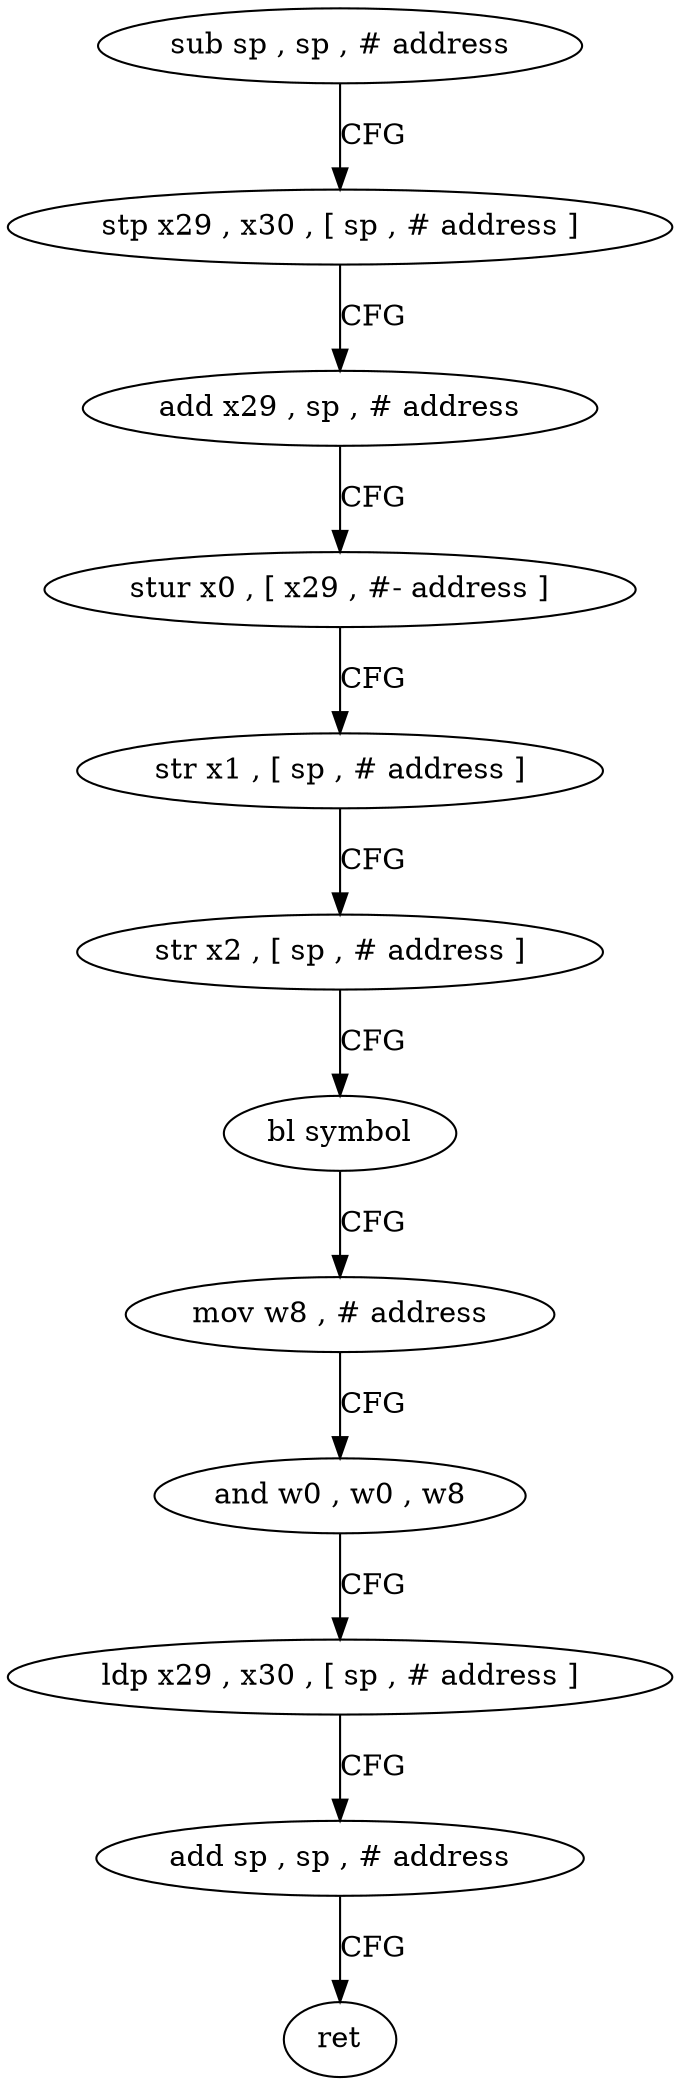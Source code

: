 digraph "func" {
"4283280" [label = "sub sp , sp , # address" ]
"4283284" [label = "stp x29 , x30 , [ sp , # address ]" ]
"4283288" [label = "add x29 , sp , # address" ]
"4283292" [label = "stur x0 , [ x29 , #- address ]" ]
"4283296" [label = "str x1 , [ sp , # address ]" ]
"4283300" [label = "str x2 , [ sp , # address ]" ]
"4283304" [label = "bl symbol" ]
"4283308" [label = "mov w8 , # address" ]
"4283312" [label = "and w0 , w0 , w8" ]
"4283316" [label = "ldp x29 , x30 , [ sp , # address ]" ]
"4283320" [label = "add sp , sp , # address" ]
"4283324" [label = "ret" ]
"4283280" -> "4283284" [ label = "CFG" ]
"4283284" -> "4283288" [ label = "CFG" ]
"4283288" -> "4283292" [ label = "CFG" ]
"4283292" -> "4283296" [ label = "CFG" ]
"4283296" -> "4283300" [ label = "CFG" ]
"4283300" -> "4283304" [ label = "CFG" ]
"4283304" -> "4283308" [ label = "CFG" ]
"4283308" -> "4283312" [ label = "CFG" ]
"4283312" -> "4283316" [ label = "CFG" ]
"4283316" -> "4283320" [ label = "CFG" ]
"4283320" -> "4283324" [ label = "CFG" ]
}
